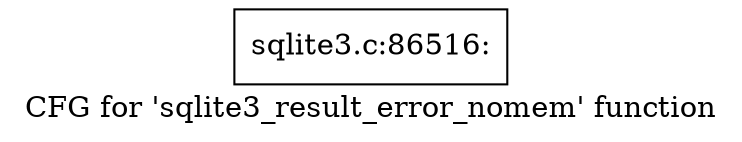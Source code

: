 digraph "CFG for 'sqlite3_result_error_nomem' function" {
	label="CFG for 'sqlite3_result_error_nomem' function";

	Node0x55c0f5c89ce0 [shape=record,label="{sqlite3.c:86516:}"];
}
